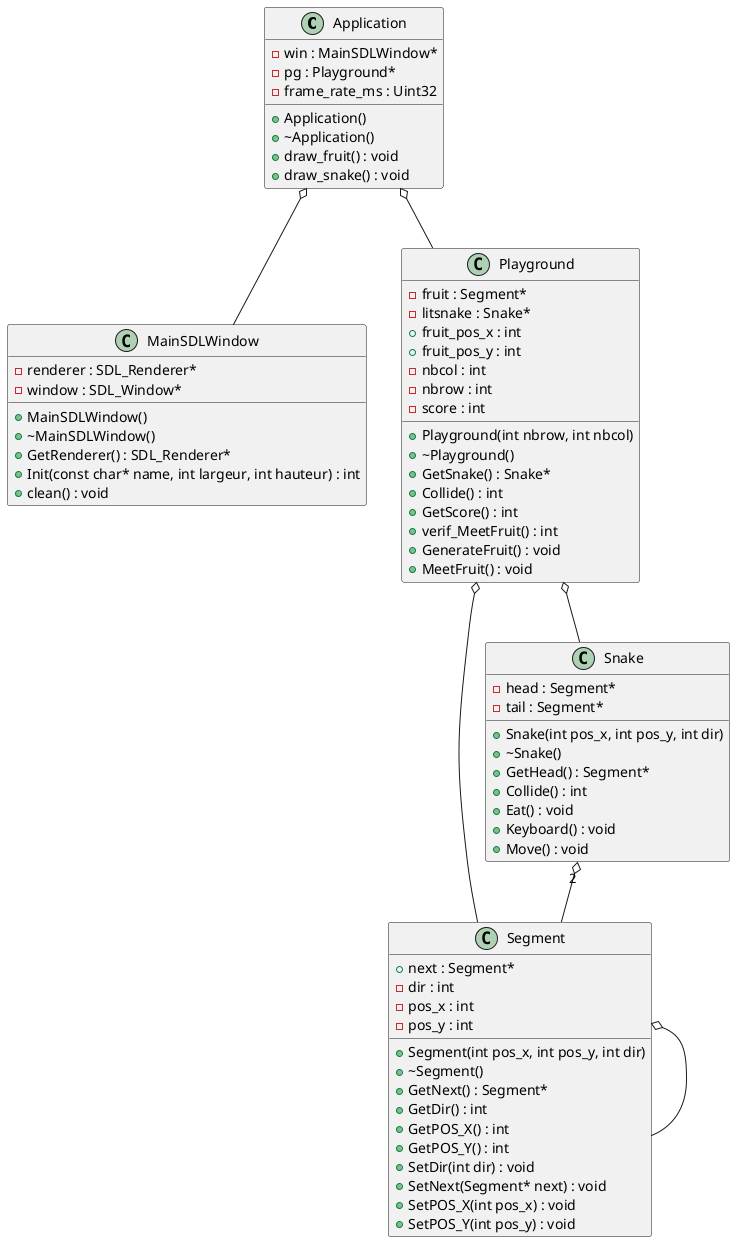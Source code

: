 @startuml





/' Objects '/

class Application {
	+Application()
	+~Application()
	-win : MainSDLWindow*
	-pg : Playground*
	-frame_rate_ms : Uint32
	+draw_fruit() : void
	+draw_snake() : void
}


class MainSDLWindow {
	+MainSDLWindow()
	+~MainSDLWindow()
	+GetRenderer() : SDL_Renderer*
	-renderer : SDL_Renderer*
	-window : SDL_Window*
	+Init(const char* name, int largeur, int hauteur) : int
	+clean() : void
}


class Playground {
	+Playground(int nbrow, int nbcol)
	+~Playground()
	-fruit : Segment*
	+GetSnake() : Snake*
	-litsnake : Snake*
	+Collide() : int
	+GetScore() : int
	+fruit_pos_x : int
	+fruit_pos_y : int
	-nbcol : int
	-nbrow : int
	-score : int
	+verif_MeetFruit() : int
	+GenerateFruit() : void
	+MeetFruit() : void
}


class Segment {
	+Segment(int pos_x, int pos_y, int dir)
	+~Segment()
	+GetNext() : Segment*
	+next : Segment*
	+GetDir() : int
	+GetPOS_X() : int
	+GetPOS_Y() : int
	-dir : int
	-pos_x : int
	-pos_y : int
	+SetDir(int dir) : void
	+SetNext(Segment* next) : void
	+SetPOS_X(int pos_x) : void
	+SetPOS_Y(int pos_y) : void
}


class Snake {
	+Snake(int pos_x, int pos_y, int dir)
	+~Snake()
	+GetHead() : Segment*
	-head : Segment*
	-tail : Segment*
	+Collide() : int
	+Eat() : void
	+Keyboard() : void
	+Move() : void
}





/' Inheritance relationships '/




/' Aggregation relationships '/

.Application o-- .MainSDLWindow


.Application o-- .Playground


.Playground o-- .Segment


.Playground o-- .Snake


.Segment o-- .Segment


.Snake "2" o-- .Segment






/' Nested objects '/



@enduml

